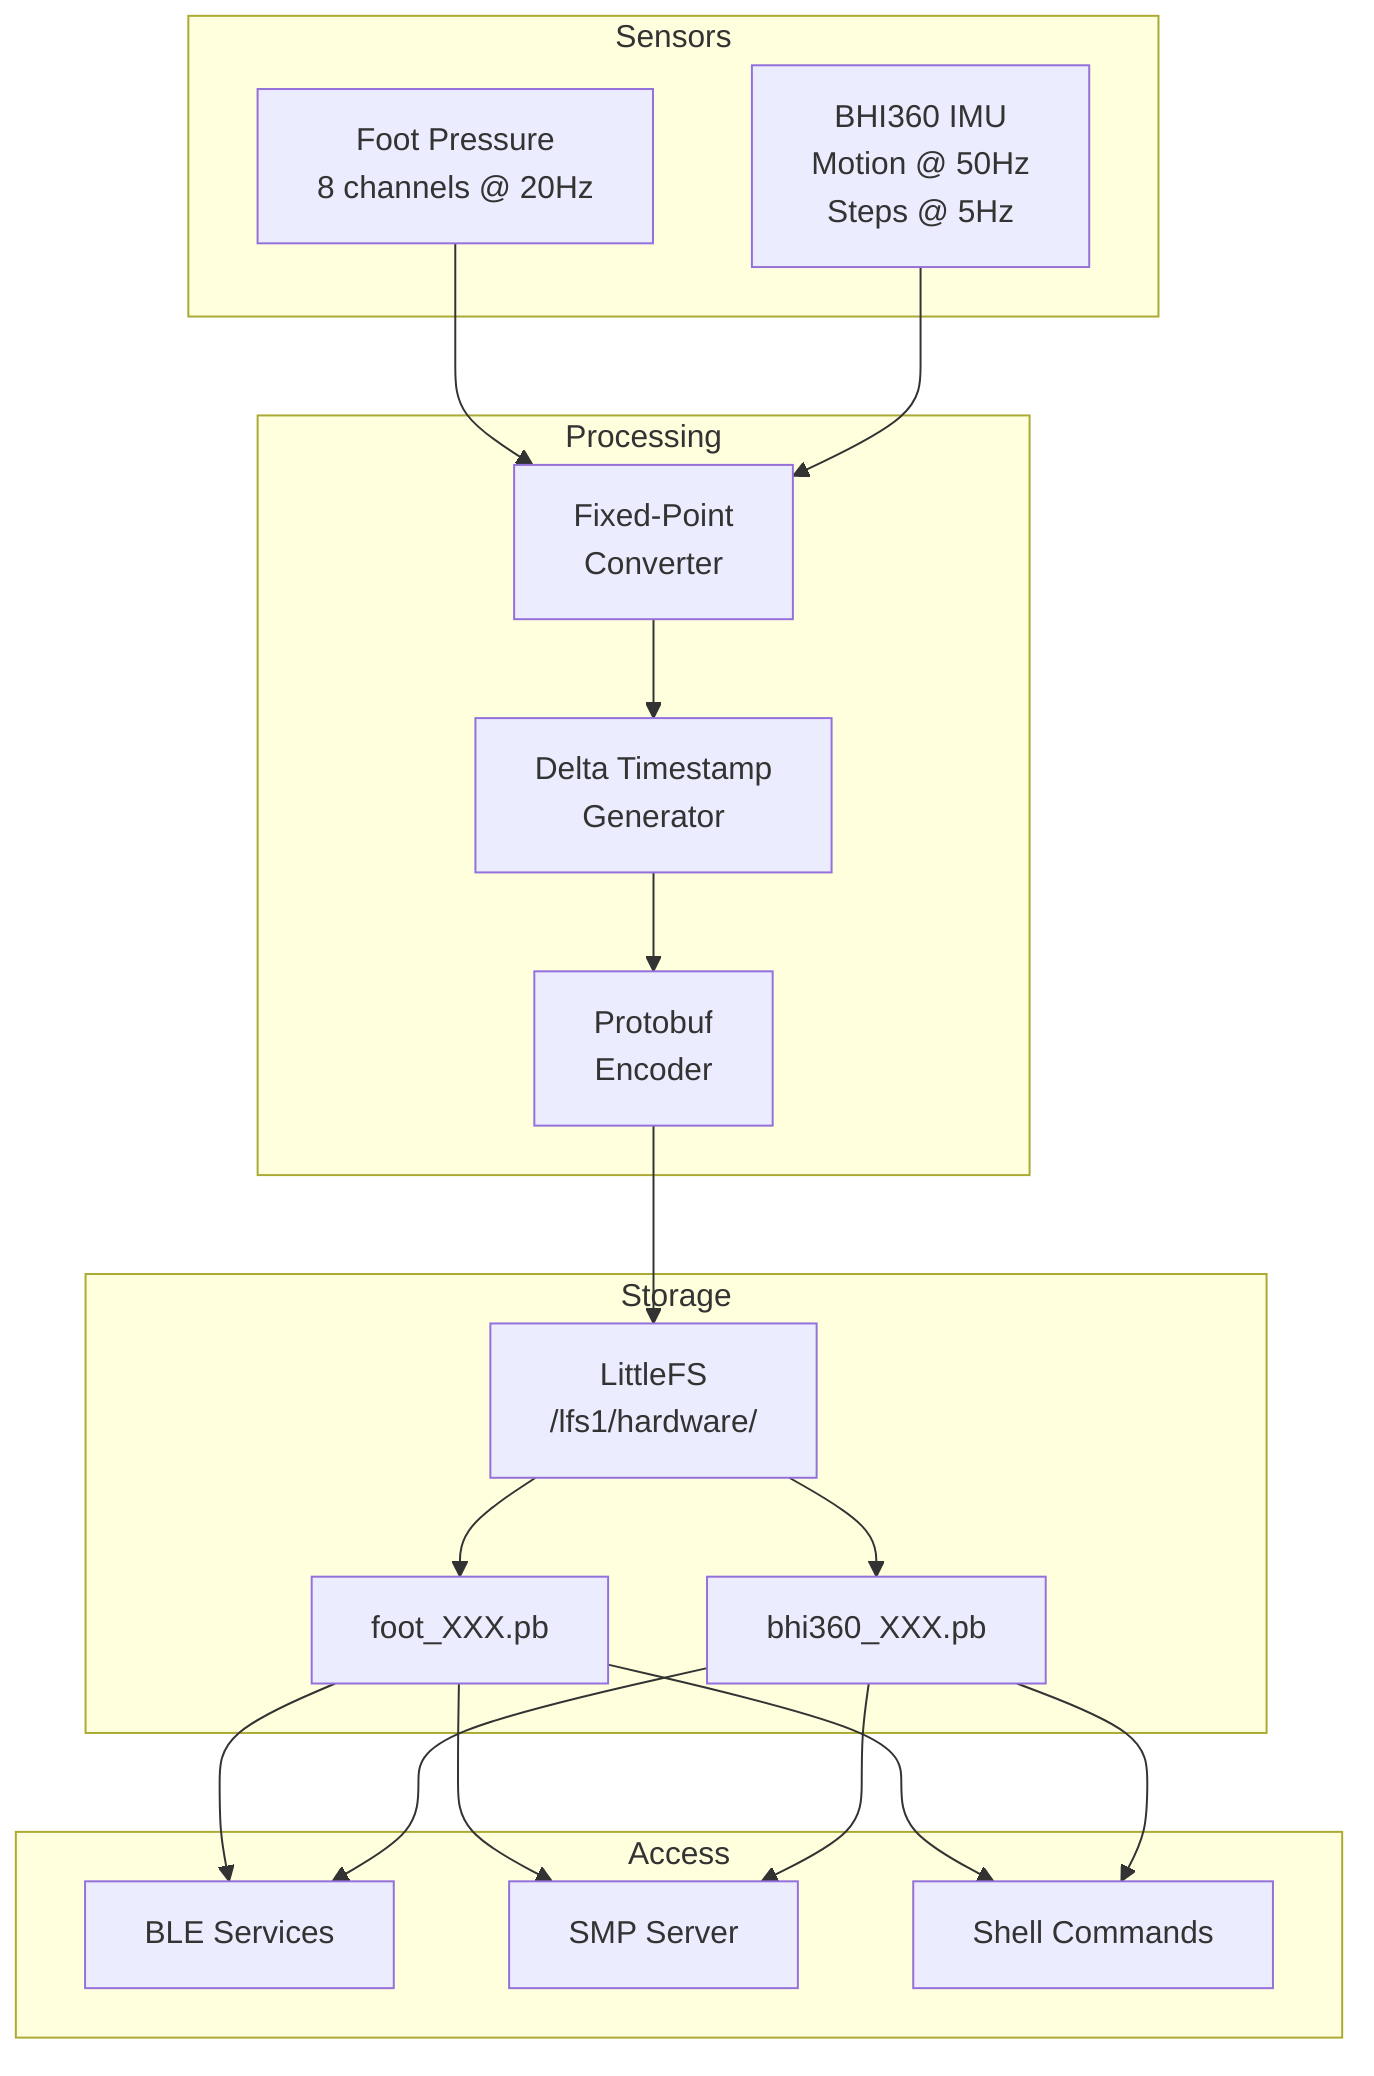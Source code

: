 graph TB
    subgraph "Sensors"
        FOOT[Foot Pressure<br/>8 channels @ 20Hz]
        BHI[BHI360 IMU<br/>Motion @ 50Hz<br/>Steps @ 5Hz]
    end
    
    subgraph "Processing"
        CONV[Fixed-Point<br/>Converter]
        TIME[Delta Timestamp<br/>Generator]
        PROTO[Protobuf<br/>Encoder]
    end
    
    subgraph "Storage"
        FS[LittleFS<br/>/lfs1/hardware/]
        FOOT_LOG[foot_XXX.pb]
        BHI_LOG[bhi360_XXX.pb]
    end
    
    subgraph "Access"
        BLE[BLE Services]
        SMP[SMP Server]
        SHELL[Shell Commands]
    end
    
    FOOT --> CONV
    BHI --> CONV
    CONV --> TIME
    TIME --> PROTO
    PROTO --> FS
    FS --> FOOT_LOG
    FS --> BHI_LOG
    
    FOOT_LOG --> BLE
    BHI_LOG --> BLE
    FOOT_LOG --> SMP
    BHI_LOG --> SMP
    FOOT_LOG --> SHELL
    BHI_LOG --> SHELL